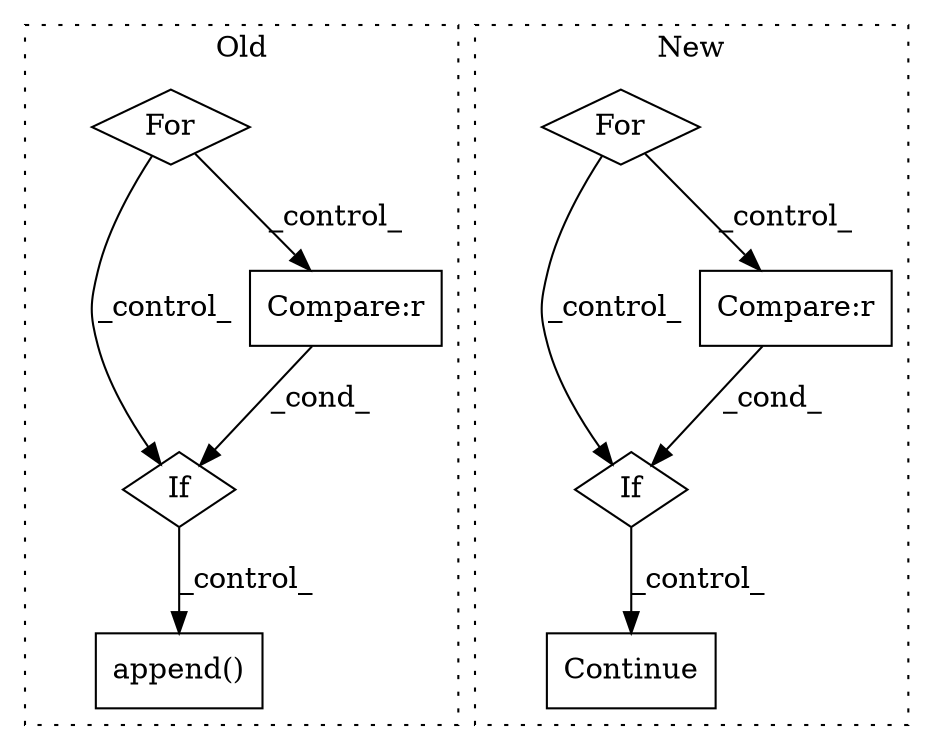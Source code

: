 digraph G {
subgraph cluster0 {
1 [label="append()" a="75" s="264,282" l="14,1" shape="box"];
5 [label="If" a="96" s="218" l="0" shape="diamond"];
6 [label="Compare:r" a="40" s="234" l="16" shape="box"];
7 [label="For" a="107" s="129,151" l="4,10" shape="diamond"];
label = "Old";
style="dotted";
}
subgraph cluster1 {
2 [label="Continue" a="43" s="678" l="8" shape="box"];
3 [label="If" a="96" s="608" l="0" shape="diamond"];
4 [label="Compare:r" a="40" s="608" l="10" shape="box"];
8 [label="For" a="107" s="368,402" l="4,21" shape="diamond"];
label = "New";
style="dotted";
}
3 -> 2 [label="_control_"];
4 -> 3 [label="_cond_"];
5 -> 1 [label="_control_"];
6 -> 5 [label="_cond_"];
7 -> 6 [label="_control_"];
7 -> 5 [label="_control_"];
8 -> 4 [label="_control_"];
8 -> 3 [label="_control_"];
}